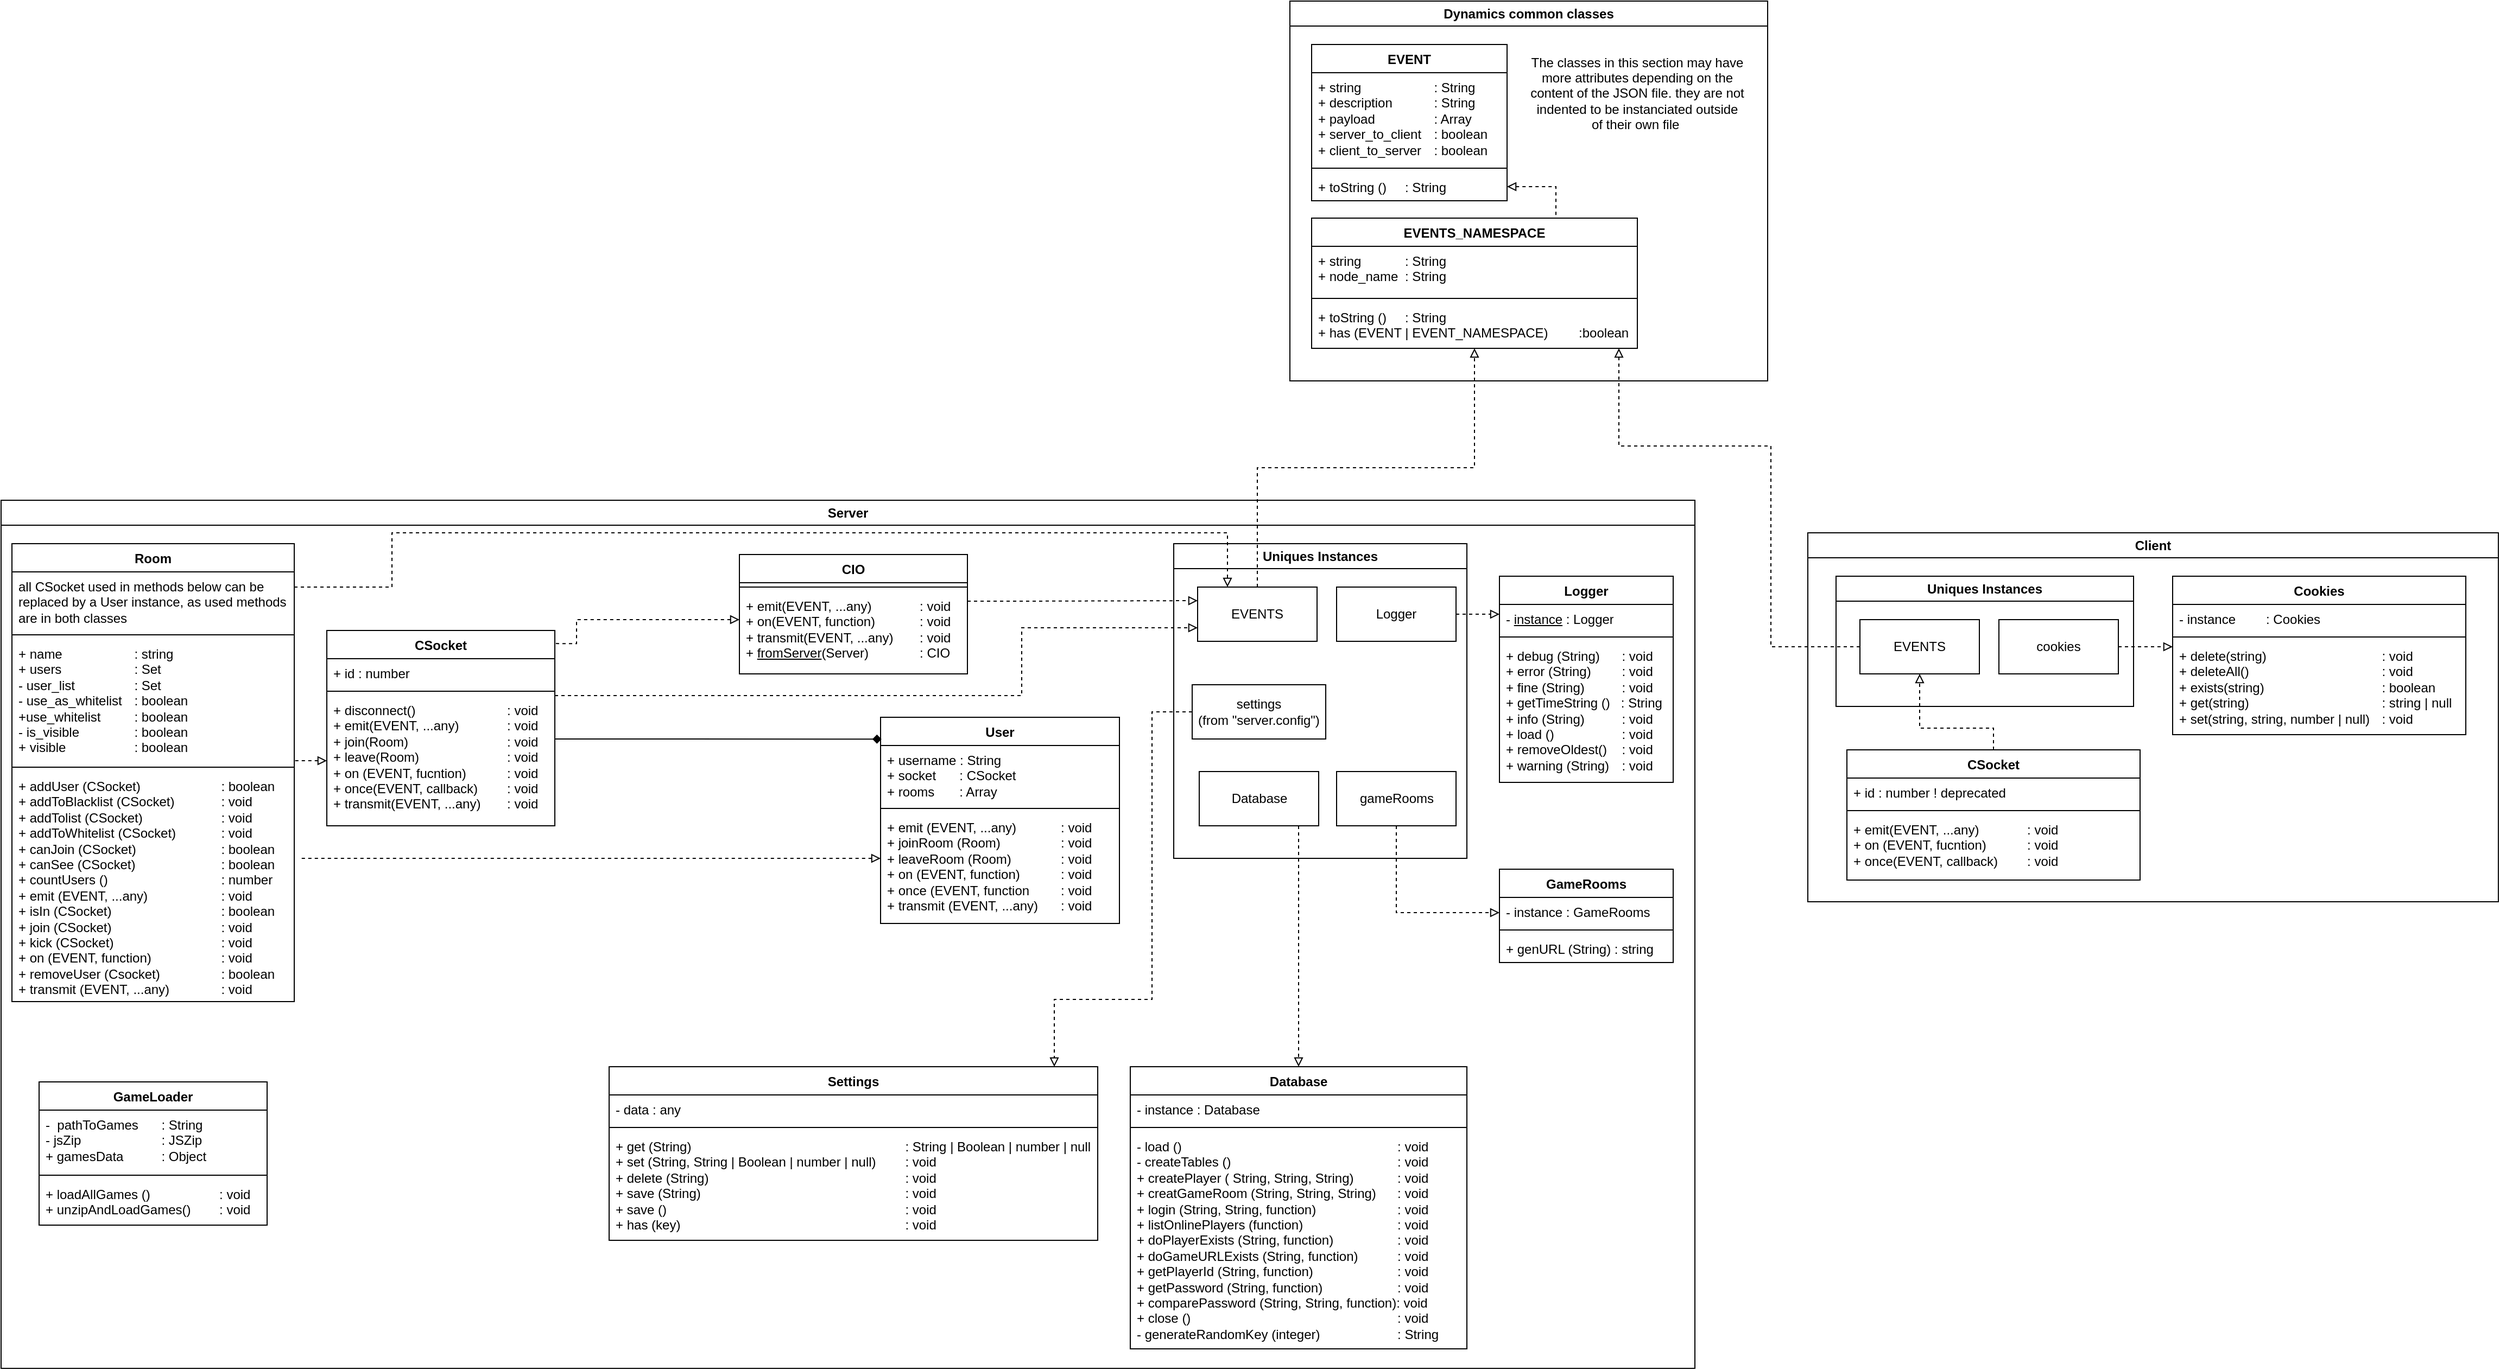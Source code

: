 <mxfile>
    <diagram name="Page-1" id="OR8mDddgYaSbutNOPYRM">
        <mxGraphModel dx="1918" dy="1309" grid="1" gridSize="10" guides="1" tooltips="1" connect="1" arrows="1" fold="1" page="1" pageScale="1" pageWidth="827" pageHeight="1169" math="0" shadow="0">
            <root>
                <mxCell id="0"/>
                <mxCell id="1" parent="0"/>
                <mxCell id="ykMAXw_OsfZlg3vHde1L-20" value="Client" style="swimlane;whiteSpace=wrap;html=1;" parent="1" vertex="1">
                    <mxGeometry x="64" y="90" width="636" height="340" as="geometry"/>
                </mxCell>
                <mxCell id="ykMAXw_OsfZlg3vHde1L-16" value="Cookies" style="swimlane;fontStyle=1;align=center;verticalAlign=top;childLayout=stackLayout;horizontal=1;startSize=26;horizontalStack=0;resizeParent=1;resizeParentMax=0;resizeLast=0;collapsible=1;marginBottom=0;whiteSpace=wrap;html=1;" parent="ykMAXw_OsfZlg3vHde1L-20" vertex="1">
                    <mxGeometry x="336" y="40" width="270" height="146" as="geometry">
                        <mxRectangle x="20" y="40" width="90" height="30" as="alternateBounds"/>
                    </mxGeometry>
                </mxCell>
                <mxCell id="E3puZ6uhHZuNtfXPTsoB-25" value="- instance&amp;nbsp;&lt;span style=&quot;white-space: pre;&quot;&gt;&#9;&lt;/span&gt;: Cookies" style="text;strokeColor=none;fillColor=none;align=left;verticalAlign=top;spacingLeft=4;spacingRight=4;overflow=hidden;rotatable=0;points=[[0,0.5],[1,0.5]];portConstraint=eastwest;whiteSpace=wrap;html=1;" parent="ykMAXw_OsfZlg3vHde1L-16" vertex="1">
                    <mxGeometry y="26" width="270" height="26" as="geometry"/>
                </mxCell>
                <mxCell id="ykMAXw_OsfZlg3vHde1L-18" value="" style="line;strokeWidth=1;fillColor=none;align=left;verticalAlign=middle;spacingTop=-1;spacingLeft=3;spacingRight=3;rotatable=0;labelPosition=right;points=[];portConstraint=eastwest;strokeColor=inherit;" parent="ykMAXw_OsfZlg3vHde1L-16" vertex="1">
                    <mxGeometry y="52" width="270" height="8" as="geometry"/>
                </mxCell>
                <mxCell id="ykMAXw_OsfZlg3vHde1L-19" value="+ delete(string) &lt;span style=&quot;white-space: pre;&quot;&gt;&#9;&lt;/span&gt;&lt;span style=&quot;white-space: pre;&quot;&gt;&#9;&lt;/span&gt;&lt;span style=&quot;white-space: pre;&quot;&gt;&#9;&lt;/span&gt;&lt;span style=&quot;white-space: pre;&quot;&gt;&#9;&lt;/span&gt;: void&lt;br&gt;+ deleteAll() &lt;span style=&quot;white-space: pre;&quot;&gt;&#9;&lt;/span&gt;&lt;span style=&quot;white-space: pre;&quot;&gt;&#9;&lt;/span&gt;&lt;span style=&quot;white-space: pre;&quot;&gt;&#9;&lt;/span&gt;&lt;span style=&quot;white-space: pre;&quot;&gt;&#9;&lt;/span&gt;&lt;span style=&quot;white-space: pre;&quot;&gt;&#9;&lt;/span&gt;: void&lt;br&gt;+ exists(string) &lt;span style=&quot;white-space: pre;&quot;&gt;&#9;&lt;/span&gt;&lt;span style=&quot;white-space: pre;&quot;&gt;&#9;&lt;/span&gt;&lt;span style=&quot;white-space: pre;&quot;&gt;&#9;&lt;/span&gt;&lt;span style=&quot;white-space: pre;&quot;&gt;&#9;&lt;/span&gt;: boolean&lt;br&gt;+ get(string) &lt;span style=&quot;white-space: pre;&quot;&gt;&#9;&lt;/span&gt;&lt;span style=&quot;white-space: pre;&quot;&gt;&#9;&lt;/span&gt;&lt;span style=&quot;white-space: pre;&quot;&gt;&#9;&lt;/span&gt;&lt;span style=&quot;white-space: pre;&quot;&gt;&#9;&lt;/span&gt;&lt;span style=&quot;white-space: pre;&quot;&gt;&#9;&lt;/span&gt;: string | null&lt;br&gt;+ set(string, string, number | null) &lt;span style=&quot;white-space: pre;&quot;&gt;&#9;&lt;/span&gt;: void" style="text;strokeColor=none;fillColor=none;align=left;verticalAlign=top;spacingLeft=4;spacingRight=4;overflow=hidden;rotatable=0;points=[[0,0.5],[1,0.5]];portConstraint=eastwest;whiteSpace=wrap;html=1;" parent="ykMAXw_OsfZlg3vHde1L-16" vertex="1">
                    <mxGeometry y="60" width="270" height="86" as="geometry"/>
                </mxCell>
                <mxCell id="E3puZ6uhHZuNtfXPTsoB-29" style="edgeStyle=orthogonalEdgeStyle;rounded=0;orthogonalLoop=1;jettySize=auto;html=1;entryX=0.5;entryY=1;entryDx=0;entryDy=0;dashed=1;endArrow=block;endFill=0;" parent="ykMAXw_OsfZlg3vHde1L-20" source="ykMAXw_OsfZlg3vHde1L-25" target="E3puZ6uhHZuNtfXPTsoB-27" edge="1">
                    <mxGeometry relative="1" as="geometry">
                        <Array as="points">
                            <mxPoint x="171" y="180"/>
                            <mxPoint x="103" y="180"/>
                        </Array>
                    </mxGeometry>
                </mxCell>
                <mxCell id="ykMAXw_OsfZlg3vHde1L-25" value="CSocket" style="swimlane;fontStyle=1;align=center;verticalAlign=top;childLayout=stackLayout;horizontal=1;startSize=26;horizontalStack=0;resizeParent=1;resizeParentMax=0;resizeLast=0;collapsible=1;marginBottom=0;whiteSpace=wrap;html=1;" parent="ykMAXw_OsfZlg3vHde1L-20" vertex="1">
                    <mxGeometry x="36" y="200" width="270" height="120" as="geometry"/>
                </mxCell>
                <mxCell id="ykMAXw_OsfZlg3vHde1L-26" value="+ id : number ! deprecated" style="text;strokeColor=none;fillColor=none;align=left;verticalAlign=top;spacingLeft=4;spacingRight=4;overflow=hidden;rotatable=0;points=[[0,0.5],[1,0.5]];portConstraint=eastwest;whiteSpace=wrap;html=1;" parent="ykMAXw_OsfZlg3vHde1L-25" vertex="1">
                    <mxGeometry y="26" width="270" height="26" as="geometry"/>
                </mxCell>
                <mxCell id="ykMAXw_OsfZlg3vHde1L-27" value="" style="line;strokeWidth=1;fillColor=none;align=left;verticalAlign=middle;spacingTop=-1;spacingLeft=3;spacingRight=3;rotatable=0;labelPosition=right;points=[];portConstraint=eastwest;strokeColor=inherit;" parent="ykMAXw_OsfZlg3vHde1L-25" vertex="1">
                    <mxGeometry y="52" width="270" height="8" as="geometry"/>
                </mxCell>
                <mxCell id="ykMAXw_OsfZlg3vHde1L-28" value="+ emit(EVENT, ...any) &lt;span style=&quot;white-space: pre;&quot;&gt;&#9;&lt;/span&gt;&lt;span style=&quot;white-space: pre;&quot;&gt;&#9;&lt;/span&gt;: void&lt;br&gt;+ on (EVENT, fucntion) &lt;span style=&quot;white-space: pre;&quot;&gt;&#9;&lt;/span&gt;&lt;span style=&quot;white-space: pre;&quot;&gt;&#9;&lt;/span&gt;: void&lt;br&gt;+ once(EVENT, callback)&lt;span style=&quot;white-space: pre;&quot;&gt;&#9;&lt;/span&gt;: void" style="text;strokeColor=none;fillColor=none;align=left;verticalAlign=top;spacingLeft=4;spacingRight=4;overflow=hidden;rotatable=0;points=[[0,0.5],[1,0.5]];portConstraint=eastwest;whiteSpace=wrap;html=1;" parent="ykMAXw_OsfZlg3vHde1L-25" vertex="1">
                    <mxGeometry y="60" width="270" height="60" as="geometry"/>
                </mxCell>
                <mxCell id="E3puZ6uhHZuNtfXPTsoB-26" value="Uniques Instances" style="swimlane;whiteSpace=wrap;html=1;" parent="ykMAXw_OsfZlg3vHde1L-20" vertex="1">
                    <mxGeometry x="26" y="40" width="274" height="120" as="geometry"/>
                </mxCell>
                <mxCell id="E3puZ6uhHZuNtfXPTsoB-27" value="EVENTS" style="html=1;whiteSpace=wrap;" parent="E3puZ6uhHZuNtfXPTsoB-26" vertex="1">
                    <mxGeometry x="22" y="40" width="110" height="50" as="geometry"/>
                </mxCell>
                <mxCell id="E3puZ6uhHZuNtfXPTsoB-30" value="cookies" style="html=1;whiteSpace=wrap;" parent="E3puZ6uhHZuNtfXPTsoB-26" vertex="1">
                    <mxGeometry x="150" y="40" width="110" height="50" as="geometry"/>
                </mxCell>
                <mxCell id="E3puZ6uhHZuNtfXPTsoB-31" style="edgeStyle=orthogonalEdgeStyle;rounded=0;orthogonalLoop=1;jettySize=auto;html=1;dashed=1;endArrow=block;endFill=0;" parent="ykMAXw_OsfZlg3vHde1L-20" source="E3puZ6uhHZuNtfXPTsoB-30" target="ykMAXw_OsfZlg3vHde1L-16" edge="1">
                    <mxGeometry relative="1" as="geometry">
                        <Array as="points">
                            <mxPoint x="326" y="105"/>
                            <mxPoint x="326" y="105"/>
                        </Array>
                    </mxGeometry>
                </mxCell>
                <mxCell id="qLhE5rmLMj3XMncuw5ER-1" value="Server" style="swimlane;whiteSpace=wrap;html=1;" parent="1" vertex="1">
                    <mxGeometry x="-1600" y="60" width="1560" height="800" as="geometry"/>
                </mxCell>
                <mxCell id="qLhE5rmLMj3XMncuw5ER-5" value="CSocket" style="swimlane;fontStyle=1;align=center;verticalAlign=top;childLayout=stackLayout;horizontal=1;startSize=26;horizontalStack=0;resizeParent=1;resizeParentMax=0;resizeLast=0;collapsible=1;marginBottom=0;whiteSpace=wrap;html=1;" parent="qLhE5rmLMj3XMncuw5ER-1" vertex="1">
                    <mxGeometry x="300" y="120" width="210" height="180" as="geometry"/>
                </mxCell>
                <mxCell id="qLhE5rmLMj3XMncuw5ER-6" value="+ id : number&amp;nbsp;" style="text;strokeColor=none;fillColor=none;align=left;verticalAlign=top;spacingLeft=4;spacingRight=4;overflow=hidden;rotatable=0;points=[[0,0.5],[1,0.5]];portConstraint=eastwest;whiteSpace=wrap;html=1;" parent="qLhE5rmLMj3XMncuw5ER-5" vertex="1">
                    <mxGeometry y="26" width="210" height="26" as="geometry"/>
                </mxCell>
                <mxCell id="qLhE5rmLMj3XMncuw5ER-7" value="" style="line;strokeWidth=1;fillColor=none;align=left;verticalAlign=middle;spacingTop=-1;spacingLeft=3;spacingRight=3;rotatable=0;labelPosition=right;points=[];portConstraint=eastwest;strokeColor=inherit;" parent="qLhE5rmLMj3XMncuw5ER-5" vertex="1">
                    <mxGeometry y="52" width="210" height="8" as="geometry"/>
                </mxCell>
                <mxCell id="qLhE5rmLMj3XMncuw5ER-8" value="+ disconnect()&amp;nbsp;&lt;span style=&quot;white-space: pre;&quot;&gt;&#9;&lt;/span&gt;&lt;span style=&quot;white-space: pre;&quot;&gt;&#9;&lt;/span&gt;&lt;span style=&quot;white-space: pre;&quot;&gt;&#9;&lt;/span&gt;: void&lt;br&gt;+ emit(EVENT, ...any) &lt;span style=&quot;white-space: pre;&quot;&gt;&#9;&lt;/span&gt;&lt;span style=&quot;white-space: pre;&quot;&gt;&#9;&lt;/span&gt;: void&lt;br&gt;+ join(Room)&lt;span style=&quot;white-space: pre;&quot;&gt;&#9;&lt;/span&gt;&lt;span style=&quot;white-space: pre;&quot;&gt;&#9;&lt;/span&gt;&lt;span style=&quot;white-space: pre;&quot;&gt;&#9;&lt;/span&gt;&lt;span style=&quot;white-space: pre;&quot;&gt;&#9;&lt;/span&gt;: void&lt;br&gt;+ leave(Room)&lt;span style=&quot;white-space: pre;&quot;&gt;&#9;&lt;/span&gt;&lt;span style=&quot;white-space: pre;&quot;&gt;&#9;&lt;/span&gt;&lt;span style=&quot;white-space: pre;&quot;&gt;&#9;&lt;/span&gt;: void&lt;br&gt;+ on (EVENT, fucntion) &lt;span style=&quot;white-space: pre;&quot;&gt;&#9;&lt;/span&gt;&lt;span style=&quot;white-space: pre;&quot;&gt;&#9;&lt;/span&gt;: void&lt;br&gt;+ once(EVENT, callback)&lt;span style=&quot;white-space: pre;&quot;&gt;&#9;&lt;/span&gt;: void&lt;br&gt;+ transmit(EVENT, ...any)&lt;span style=&quot;white-space: pre;&quot;&gt;&#9;&lt;/span&gt;: void" style="text;strokeColor=none;fillColor=none;align=left;verticalAlign=top;spacingLeft=4;spacingRight=4;overflow=hidden;rotatable=0;points=[[0,0.5],[1,0.5]];portConstraint=eastwest;whiteSpace=wrap;html=1;" parent="qLhE5rmLMj3XMncuw5ER-5" vertex="1">
                    <mxGeometry y="60" width="210" height="120" as="geometry"/>
                </mxCell>
                <mxCell id="xYIHouH2s40Z-RYDAlC_-38" style="edgeStyle=orthogonalEdgeStyle;rounded=0;orthogonalLoop=1;jettySize=auto;html=1;dashed=1;endArrow=none;endFill=0;startArrow=block;startFill=0;entryX=1.003;entryY=0.067;entryDx=0;entryDy=0;entryPerimeter=0;" parent="qLhE5rmLMj3XMncuw5ER-1" source="qLhE5rmLMj3XMncuw5ER-9" target="qLhE5rmLMj3XMncuw5ER-5" edge="1">
                    <mxGeometry relative="1" as="geometry">
                        <mxPoint x="500" y="110" as="targetPoint"/>
                        <Array as="points">
                            <mxPoint x="530" y="110"/>
                            <mxPoint x="530" y="132"/>
                        </Array>
                    </mxGeometry>
                </mxCell>
                <mxCell id="qLhE5rmLMj3XMncuw5ER-13" value="Room" style="swimlane;fontStyle=1;align=center;verticalAlign=top;childLayout=stackLayout;horizontal=1;startSize=26;horizontalStack=0;resizeParent=1;resizeParentMax=0;resizeLast=0;collapsible=1;marginBottom=0;whiteSpace=wrap;html=1;" parent="qLhE5rmLMj3XMncuw5ER-1" vertex="1">
                    <mxGeometry x="10" y="40" width="260" height="422" as="geometry"/>
                </mxCell>
                <mxCell id="E3puZ6uhHZuNtfXPTsoB-2" value="all CSocket used in methods below can be replaced by a User instance, as used methods are in both classes" style="text;strokeColor=none;fillColor=none;align=left;verticalAlign=top;spacingLeft=4;spacingRight=4;overflow=hidden;rotatable=0;points=[[0,0.5],[1,0.5]];portConstraint=eastwest;whiteSpace=wrap;html=1;" parent="qLhE5rmLMj3XMncuw5ER-13" vertex="1">
                    <mxGeometry y="26" width="260" height="54" as="geometry"/>
                </mxCell>
                <mxCell id="E3puZ6uhHZuNtfXPTsoB-1" value="" style="line;strokeWidth=1;fillColor=none;align=left;verticalAlign=middle;spacingTop=-1;spacingLeft=3;spacingRight=3;rotatable=0;labelPosition=right;points=[];portConstraint=eastwest;strokeColor=inherit;" parent="qLhE5rmLMj3XMncuw5ER-13" vertex="1">
                    <mxGeometry y="80" width="260" height="8" as="geometry"/>
                </mxCell>
                <mxCell id="qLhE5rmLMj3XMncuw5ER-14" value="+ name&amp;nbsp;&lt;span style=&quot;white-space: pre;&quot;&gt;&#9;&lt;/span&gt;&lt;span style=&quot;white-space: pre;&quot;&gt;&#9;&lt;/span&gt;&lt;span style=&quot;white-space: pre;&quot;&gt;&#9;&lt;/span&gt;: string&lt;br&gt;+ users&amp;nbsp;&lt;span style=&quot;white-space: pre;&quot;&gt;&#9;&lt;/span&gt;&lt;span style=&quot;white-space: pre;&quot;&gt;&#9;&lt;/span&gt;&lt;span style=&quot;white-space: pre;&quot;&gt;&#9;&lt;/span&gt;: Set&lt;br&gt;- user_list&lt;span style=&quot;white-space: pre;&quot;&gt;&#9;&lt;/span&gt;&lt;span style=&quot;white-space: pre;&quot;&gt;&#9;&lt;/span&gt;: Set&lt;br&gt;- use_as_whitelist&lt;span style=&quot;white-space: pre;&quot;&gt;&#9;&lt;/span&gt;: boolean&lt;br&gt;+use_whitelist&lt;span style=&quot;white-space: pre;&quot;&gt;&#9;&lt;/span&gt;&lt;span style=&quot;white-space: pre;&quot;&gt;&#9;&lt;/span&gt;: boolean&lt;br&gt;- is_visible&lt;span style=&quot;white-space: pre;&quot;&gt;&#9;&lt;/span&gt;&lt;span style=&quot;white-space: pre;&quot;&gt;&#9;&lt;/span&gt;: boolean&lt;br&gt;+ visible&lt;span style=&quot;white-space: pre;&quot;&gt;&#9;&lt;/span&gt;&lt;span style=&quot;white-space: pre;&quot;&gt;&#9;&lt;/span&gt;&lt;span style=&quot;white-space: pre;&quot;&gt;&#9;&lt;/span&gt;: boolean" style="text;strokeColor=none;fillColor=none;align=left;verticalAlign=top;spacingLeft=4;spacingRight=4;overflow=hidden;rotatable=0;points=[[0,0.5],[1,0.5]];portConstraint=eastwest;whiteSpace=wrap;html=1;" parent="qLhE5rmLMj3XMncuw5ER-13" vertex="1">
                    <mxGeometry y="88" width="260" height="114" as="geometry"/>
                </mxCell>
                <mxCell id="qLhE5rmLMj3XMncuw5ER-15" value="" style="line;strokeWidth=1;fillColor=none;align=left;verticalAlign=middle;spacingTop=-1;spacingLeft=3;spacingRight=3;rotatable=0;labelPosition=right;points=[];portConstraint=eastwest;strokeColor=inherit;" parent="qLhE5rmLMj3XMncuw5ER-13" vertex="1">
                    <mxGeometry y="202" width="260" height="8" as="geometry"/>
                </mxCell>
                <mxCell id="qLhE5rmLMj3XMncuw5ER-16" value="+ addUser (CSocket)&lt;span style=&quot;white-space: pre;&quot;&gt;&#9;&lt;/span&gt;&lt;span style=&quot;white-space: pre;&quot;&gt;&#9;&lt;/span&gt;&lt;span style=&quot;white-space: pre;&quot;&gt;&#9;&lt;/span&gt;: boolean&lt;br&gt;+ addToBlacklist (CSocket)&lt;span style=&quot;white-space: pre;&quot;&gt;&#9;&lt;/span&gt;&lt;span style=&quot;white-space: pre;&quot;&gt;&#9;&lt;/span&gt;: void&lt;br&gt;+ addTolist (CSocket)&lt;span style=&quot;white-space: pre;&quot;&gt;&#9;&lt;/span&gt;&lt;span style=&quot;white-space: pre;&quot;&gt;&#9;&lt;/span&gt;&lt;span style=&quot;white-space: pre;&quot;&gt;&#9;&lt;/span&gt;: void&lt;br&gt;+ addToWhitelist (CSocket)&lt;span style=&quot;white-space: pre;&quot;&gt;&#9;&lt;/span&gt;&lt;span style=&quot;white-space: pre;&quot;&gt;&#9;&lt;/span&gt;: void&lt;br&gt;+ canJoin (CSocket)&lt;span style=&quot;white-space: pre;&quot;&gt;&#9;&lt;/span&gt;&lt;span style=&quot;white-space: pre;&quot;&gt;&#9;&lt;/span&gt;&lt;span style=&quot;white-space: pre;&quot;&gt;&#9;&lt;/span&gt;: boolean&lt;br&gt;+ canSee (CSocket)&lt;span style=&quot;white-space: pre;&quot;&gt;&#9;&lt;/span&gt;&lt;span style=&quot;white-space: pre;&quot;&gt;&#9;&lt;/span&gt;&lt;span style=&quot;white-space: pre;&quot;&gt;&#9;&lt;/span&gt;: boolean&lt;br&gt;+ countUsers ()&lt;span style=&quot;white-space: pre;&quot;&gt;&#9;&lt;/span&gt;&lt;span style=&quot;white-space: pre;&quot;&gt;&#9;&lt;/span&gt;&lt;span style=&quot;white-space: pre;&quot;&gt;&#9;&lt;/span&gt;&lt;span style=&quot;white-space: pre;&quot;&gt;&#9;&lt;/span&gt;: number&lt;br&gt;+ emit (EVENT, ...any)&lt;span style=&quot;white-space: pre;&quot;&gt;&#9;&lt;/span&gt;&lt;span style=&quot;white-space: pre;&quot;&gt;&#9;&lt;/span&gt;&lt;span style=&quot;white-space: pre;&quot;&gt;&#9;&lt;/span&gt;: void&lt;br&gt;+ isIn (CSocket)&lt;span style=&quot;white-space: pre;&quot;&gt;&#9;&lt;/span&gt;&lt;span style=&quot;white-space: pre;&quot;&gt;&#9;&lt;/span&gt;&lt;span style=&quot;white-space: pre;&quot;&gt;&#9;&lt;/span&gt;&lt;span style=&quot;white-space: pre;&quot;&gt;&#9;&lt;/span&gt;: boolean&lt;br&gt;+ join (CSocket)&lt;span style=&quot;white-space: pre;&quot;&gt;&#9;&lt;/span&gt;&lt;span style=&quot;white-space: pre;&quot;&gt;&#9;&lt;/span&gt;&lt;span style=&quot;white-space: pre;&quot;&gt;&#9;&lt;/span&gt;&lt;span style=&quot;white-space: pre;&quot;&gt;&#9;&lt;/span&gt;: void&lt;br&gt;+ kick (CSocket)&lt;span style=&quot;white-space: pre;&quot;&gt;&#9;&lt;/span&gt;&lt;span style=&quot;white-space: pre;&quot;&gt;&#9;&lt;/span&gt;&lt;span style=&quot;white-space: pre;&quot;&gt;&#9;&lt;/span&gt;&lt;span style=&quot;white-space: pre;&quot;&gt;&#9;&lt;/span&gt;: void&lt;br&gt;+ on (EVENT, function)&lt;span style=&quot;white-space: pre;&quot;&gt;&#9;&lt;/span&gt;&lt;span style=&quot;white-space: pre;&quot;&gt;&#9;&lt;/span&gt;&lt;span style=&quot;white-space: pre;&quot;&gt;&#9;&lt;/span&gt;: void&lt;br&gt;+ removeUser (Csocket)&lt;span style=&quot;white-space: pre;&quot;&gt;&#9;&lt;/span&gt;&lt;span style=&quot;white-space: pre;&quot;&gt;&#9;&lt;/span&gt;&lt;span style=&quot;white-space: pre;&quot;&gt;&#9;&lt;/span&gt;: boolean&lt;br&gt;+ transmit (EVENT, ...any)&lt;span style=&quot;white-space: pre;&quot;&gt;&#9;&lt;/span&gt;&lt;span style=&quot;white-space: pre;&quot;&gt;&#9;&lt;/span&gt;: void" style="text;strokeColor=none;fillColor=none;align=left;verticalAlign=top;spacingLeft=4;spacingRight=4;overflow=hidden;rotatable=0;points=[[0,0.5],[1,0.5]];portConstraint=eastwest;whiteSpace=wrap;html=1;" parent="qLhE5rmLMj3XMncuw5ER-13" vertex="1">
                    <mxGeometry y="210" width="260" height="212" as="geometry"/>
                </mxCell>
                <mxCell id="qLhE5rmLMj3XMncuw5ER-17" value="Database" style="swimlane;fontStyle=1;align=center;verticalAlign=top;childLayout=stackLayout;horizontal=1;startSize=26;horizontalStack=0;resizeParent=1;resizeParentMax=0;resizeLast=0;collapsible=1;marginBottom=0;whiteSpace=wrap;html=1;" parent="qLhE5rmLMj3XMncuw5ER-1" vertex="1">
                    <mxGeometry x="1040" y="522" width="310" height="260" as="geometry"/>
                </mxCell>
                <mxCell id="qLhE5rmLMj3XMncuw5ER-18" value="- instance : Database" style="text;strokeColor=none;fillColor=none;align=left;verticalAlign=top;spacingLeft=4;spacingRight=4;overflow=hidden;rotatable=0;points=[[0,0.5],[1,0.5]];portConstraint=eastwest;whiteSpace=wrap;html=1;" parent="qLhE5rmLMj3XMncuw5ER-17" vertex="1">
                    <mxGeometry y="26" width="310" height="26" as="geometry"/>
                </mxCell>
                <mxCell id="qLhE5rmLMj3XMncuw5ER-19" value="" style="line;strokeWidth=1;fillColor=none;align=left;verticalAlign=middle;spacingTop=-1;spacingLeft=3;spacingRight=3;rotatable=0;labelPosition=right;points=[];portConstraint=eastwest;strokeColor=inherit;" parent="qLhE5rmLMj3XMncuw5ER-17" vertex="1">
                    <mxGeometry y="52" width="310" height="8" as="geometry"/>
                </mxCell>
                <mxCell id="qLhE5rmLMj3XMncuw5ER-20" value="- load ()&amp;nbsp;&lt;span style=&quot;white-space: pre;&quot;&gt;&#9;&lt;/span&gt;&lt;span style=&quot;white-space: pre;&quot;&gt;&#9;&lt;/span&gt;&lt;span style=&quot;white-space: pre;&quot;&gt;&#9;&lt;/span&gt;&lt;span style=&quot;white-space: pre;&quot;&gt;&#9;&lt;span style=&quot;white-space: pre;&quot;&gt;&#9;&lt;/span&gt;&lt;span style=&quot;white-space: pre;&quot;&gt;&#9;&lt;/span&gt;&lt;span style=&quot;white-space: pre;&quot;&gt;&#9;&lt;span style=&quot;white-space: pre;&quot;&gt;&#9;&lt;/span&gt;&lt;/span&gt;&lt;/span&gt;: void&lt;br&gt;- createTables ()&lt;span style=&quot;white-space: pre;&quot;&gt;&#9;&lt;/span&gt;&lt;span style=&quot;white-space: pre;&quot;&gt;&#9;&lt;span style=&quot;white-space: pre;&quot;&gt;&#9;&lt;/span&gt;&lt;span style=&quot;white-space: pre;&quot;&gt;&#9;&lt;/span&gt;&lt;span style=&quot;white-space: pre;&quot;&gt;&#9;&lt;span style=&quot;white-space: pre;&quot;&gt;&#9;&lt;/span&gt;&lt;/span&gt;&lt;/span&gt;: void&lt;br&gt;+ createPlayer ( String, String, String)&lt;span style=&quot;white-space: pre;&quot;&gt;&#9;&lt;/span&gt;&lt;span style=&quot;white-space: pre;&quot;&gt;&#9;&lt;/span&gt;: void&lt;br&gt;+ creatGameRoom (String, String, String)&amp;nbsp;&lt;span style=&quot;white-space: pre;&quot;&gt;&#9;&lt;/span&gt;: void&lt;br&gt;+ login (String, String, function)&lt;span style=&quot;white-space: pre;&quot;&gt;&#9;&lt;/span&gt;&lt;span style=&quot;white-space: pre;&quot;&gt;&#9;&lt;/span&gt;&lt;span style=&quot;white-space: pre;&quot;&gt;&#9;&lt;/span&gt;: void&lt;br&gt;+ listOnlinePlayers (function)&lt;span style=&quot;white-space: pre;&quot;&gt;&#9;&lt;/span&gt;&lt;span style=&quot;white-space: pre;&quot;&gt;&#9;&lt;/span&gt;&lt;span style=&quot;white-space: pre;&quot;&gt;&#9;&lt;/span&gt;&lt;span style=&quot;white-space: pre;&quot;&gt;&#9;&lt;/span&gt;: void&lt;br&gt;+ doPlayerExists (String, function)&lt;span style=&quot;white-space: pre;&quot;&gt;&#9;&lt;/span&gt;&lt;span style=&quot;white-space: pre;&quot;&gt;&#9;&lt;/span&gt;&lt;span style=&quot;white-space: pre;&quot;&gt;&#9;&lt;/span&gt;: void&lt;br&gt;+ doGameURLExists (String, function)&lt;span style=&quot;white-space: pre;&quot;&gt;&#9;&lt;/span&gt;&lt;span style=&quot;white-space: pre;&quot;&gt;&#9;&lt;/span&gt;: void&lt;br&gt;+ getPlayerId (String, function)&lt;span style=&quot;white-space: pre;&quot;&gt;&#9;&lt;/span&gt;&lt;span style=&quot;white-space: pre;&quot;&gt;&#9;&lt;/span&gt;&lt;span style=&quot;white-space: pre;&quot;&gt;&#9;&lt;/span&gt;: void&lt;br&gt;+ getPassword (String, function)&lt;span style=&quot;white-space: pre;&quot;&gt;&#9;&lt;/span&gt;&lt;span style=&quot;white-space: pre;&quot;&gt;&#9;&lt;/span&gt;&lt;span style=&quot;white-space: pre;&quot;&gt;&#9;&lt;/span&gt;: void&lt;br&gt;+ comparePassword (String, String, function): void&lt;br&gt;+ close ()&lt;span style=&quot;white-space: pre;&quot;&gt;&#9;&lt;/span&gt;&lt;span style=&quot;white-space: pre;&quot;&gt;&#9;&lt;/span&gt;&lt;span style=&quot;white-space: pre;&quot;&gt;&#9;&lt;/span&gt;&lt;span style=&quot;white-space: pre;&quot;&gt;&#9;&lt;/span&gt;&lt;span style=&quot;white-space: pre;&quot;&gt;&#9;&lt;/span&gt;&lt;span style=&quot;white-space: pre;&quot;&gt;&#9;&lt;/span&gt;&lt;span style=&quot;white-space: pre;&quot;&gt;&#9;&lt;/span&gt;&lt;span style=&quot;white-space: pre;&quot;&gt;&#9;&lt;/span&gt;: void&lt;br&gt;- generateRandomKey (integer)&lt;span style=&quot;white-space: pre;&quot;&gt;&#9;&lt;/span&gt;&lt;span style=&quot;white-space: pre;&quot;&gt;&#9;&lt;/span&gt;&lt;span style=&quot;white-space: pre;&quot;&gt;&#9;&lt;/span&gt;: String&lt;br&gt;" style="text;strokeColor=none;fillColor=none;align=left;verticalAlign=top;spacingLeft=4;spacingRight=4;overflow=hidden;rotatable=0;points=[[0,0.5],[1,0.5]];portConstraint=eastwest;whiteSpace=wrap;html=1;" parent="qLhE5rmLMj3XMncuw5ER-17" vertex="1">
                    <mxGeometry y="60" width="310" height="200" as="geometry"/>
                </mxCell>
                <mxCell id="qLhE5rmLMj3XMncuw5ER-21" value="GameLoader" style="swimlane;fontStyle=1;align=center;verticalAlign=top;childLayout=stackLayout;horizontal=1;startSize=26;horizontalStack=0;resizeParent=1;resizeParentMax=0;resizeLast=0;collapsible=1;marginBottom=0;whiteSpace=wrap;html=1;" parent="qLhE5rmLMj3XMncuw5ER-1" vertex="1">
                    <mxGeometry x="35" y="536" width="210" height="132" as="geometry"/>
                </mxCell>
                <mxCell id="qLhE5rmLMj3XMncuw5ER-22" value="-&amp;nbsp; pathToGames &lt;span style=&quot;white-space: pre;&quot;&gt;&#9;&lt;/span&gt;: String&lt;br&gt;- jsZip&lt;span style=&quot;white-space: pre;&quot;&gt;&#9;&lt;/span&gt;&lt;span style=&quot;white-space: pre;&quot;&gt;&#9;&lt;/span&gt;&lt;span style=&quot;white-space: pre;&quot;&gt;&#9;&lt;/span&gt;: JSZip&lt;br&gt;+ gamesData&lt;span style=&quot;white-space: pre;&quot;&gt;&#9;&lt;/span&gt;&lt;span style=&quot;white-space: pre;&quot;&gt;&#9;&lt;/span&gt;: Object" style="text;strokeColor=none;fillColor=none;align=left;verticalAlign=top;spacingLeft=4;spacingRight=4;overflow=hidden;rotatable=0;points=[[0,0.5],[1,0.5]];portConstraint=eastwest;whiteSpace=wrap;html=1;" parent="qLhE5rmLMj3XMncuw5ER-21" vertex="1">
                    <mxGeometry y="26" width="210" height="56" as="geometry"/>
                </mxCell>
                <mxCell id="qLhE5rmLMj3XMncuw5ER-23" value="" style="line;strokeWidth=1;fillColor=none;align=left;verticalAlign=middle;spacingTop=-1;spacingLeft=3;spacingRight=3;rotatable=0;labelPosition=right;points=[];portConstraint=eastwest;strokeColor=inherit;" parent="qLhE5rmLMj3XMncuw5ER-21" vertex="1">
                    <mxGeometry y="82" width="210" height="8" as="geometry"/>
                </mxCell>
                <mxCell id="qLhE5rmLMj3XMncuw5ER-24" value="+ loadAllGames ()&lt;span style=&quot;white-space: pre;&quot;&gt;&#9;&lt;/span&gt;&lt;span style=&quot;white-space: pre;&quot;&gt;&#9;&lt;span style=&quot;white-space: pre;&quot;&gt;&#9;&lt;/span&gt;&lt;/span&gt;: void&lt;br&gt;+ unzipAndLoadGames()&lt;span style=&quot;white-space: pre;&quot;&gt;&#9;&lt;/span&gt;: void&lt;br&gt;" style="text;strokeColor=none;fillColor=none;align=left;verticalAlign=top;spacingLeft=4;spacingRight=4;overflow=hidden;rotatable=0;points=[[0,0.5],[1,0.5]];portConstraint=eastwest;whiteSpace=wrap;html=1;" parent="qLhE5rmLMj3XMncuw5ER-21" vertex="1">
                    <mxGeometry y="90" width="210" height="42" as="geometry"/>
                </mxCell>
                <mxCell id="xYIHouH2s40Z-RYDAlC_-5" value="Logger" style="swimlane;fontStyle=1;align=center;verticalAlign=top;childLayout=stackLayout;horizontal=1;startSize=26;horizontalStack=0;resizeParent=1;resizeParentMax=0;resizeLast=0;collapsible=1;marginBottom=0;whiteSpace=wrap;html=1;" parent="qLhE5rmLMj3XMncuw5ER-1" vertex="1">
                    <mxGeometry x="1380" y="70" width="160" height="190" as="geometry"/>
                </mxCell>
                <mxCell id="xYIHouH2s40Z-RYDAlC_-6" value="- &lt;u&gt;instance&lt;/u&gt;&amp;nbsp;: Logger" style="text;strokeColor=none;fillColor=none;align=left;verticalAlign=top;spacingLeft=4;spacingRight=4;overflow=hidden;rotatable=0;points=[[0,0.5],[1,0.5]];portConstraint=eastwest;whiteSpace=wrap;html=1;" parent="xYIHouH2s40Z-RYDAlC_-5" vertex="1">
                    <mxGeometry y="26" width="160" height="26" as="geometry"/>
                </mxCell>
                <mxCell id="xYIHouH2s40Z-RYDAlC_-7" value="" style="line;strokeWidth=1;fillColor=none;align=left;verticalAlign=middle;spacingTop=-1;spacingLeft=3;spacingRight=3;rotatable=0;labelPosition=right;points=[];portConstraint=eastwest;strokeColor=inherit;" parent="xYIHouH2s40Z-RYDAlC_-5" vertex="1">
                    <mxGeometry y="52" width="160" height="8" as="geometry"/>
                </mxCell>
                <mxCell id="xYIHouH2s40Z-RYDAlC_-8" value="+ debug (String)&lt;span style=&quot;white-space: pre;&quot;&gt;&#9;&lt;/span&gt;: void&lt;br&gt;+ error (String)&lt;span style=&quot;white-space: pre;&quot;&gt;&#9;&lt;/span&gt;: void&lt;br&gt;+ fine (String)&lt;span style=&quot;white-space: pre;&quot;&gt;&#9;&lt;/span&gt;&lt;span style=&quot;white-space: pre;&quot;&gt;&#9;&lt;/span&gt;: void&lt;br&gt;+ getTimeString ()&amp;nbsp; &amp;nbsp;: String&lt;br&gt;+ info (String)&lt;span style=&quot;white-space: pre;&quot;&gt;&#9;&lt;/span&gt;&lt;span style=&quot;white-space: pre;&quot;&gt;&#9;&lt;/span&gt;: void&lt;br&gt;+ load ()&lt;span style=&quot;white-space: pre;&quot;&gt;&#9;&lt;/span&gt;&lt;span style=&quot;white-space: pre;&quot;&gt;&#9;&lt;/span&gt;&lt;span style=&quot;white-space: pre;&quot;&gt;&#9;&lt;/span&gt;: void&lt;br&gt;+ removeOldest()&lt;span style=&quot;white-space: pre;&quot;&gt;&#9;&lt;/span&gt;: void&lt;br&gt;+ warning (String)&lt;span style=&quot;white-space: pre;&quot;&gt;&#9;&lt;/span&gt;: void&lt;br&gt;" style="text;strokeColor=none;fillColor=none;align=left;verticalAlign=top;spacingLeft=4;spacingRight=4;overflow=hidden;rotatable=0;points=[[0,0.5],[1,0.5]];portConstraint=eastwest;whiteSpace=wrap;html=1;" parent="xYIHouH2s40Z-RYDAlC_-5" vertex="1">
                    <mxGeometry y="60" width="160" height="130" as="geometry"/>
                </mxCell>
                <mxCell id="xYIHouH2s40Z-RYDAlC_-9" value="Settings" style="swimlane;fontStyle=1;align=center;verticalAlign=top;childLayout=stackLayout;horizontal=1;startSize=26;horizontalStack=0;resizeParent=1;resizeParentMax=0;resizeLast=0;collapsible=1;marginBottom=0;whiteSpace=wrap;html=1;" parent="qLhE5rmLMj3XMncuw5ER-1" vertex="1">
                    <mxGeometry x="560" y="522" width="450" height="160" as="geometry"/>
                </mxCell>
                <mxCell id="xYIHouH2s40Z-RYDAlC_-10" value="- data : any" style="text;strokeColor=none;fillColor=none;align=left;verticalAlign=top;spacingLeft=4;spacingRight=4;overflow=hidden;rotatable=0;points=[[0,0.5],[1,0.5]];portConstraint=eastwest;whiteSpace=wrap;html=1;" parent="xYIHouH2s40Z-RYDAlC_-9" vertex="1">
                    <mxGeometry y="26" width="450" height="26" as="geometry"/>
                </mxCell>
                <mxCell id="xYIHouH2s40Z-RYDAlC_-11" value="" style="line;strokeWidth=1;fillColor=none;align=left;verticalAlign=middle;spacingTop=-1;spacingLeft=3;spacingRight=3;rotatable=0;labelPosition=right;points=[];portConstraint=eastwest;strokeColor=inherit;" parent="xYIHouH2s40Z-RYDAlC_-9" vertex="1">
                    <mxGeometry y="52" width="450" height="8" as="geometry"/>
                </mxCell>
                <mxCell id="xYIHouH2s40Z-RYDAlC_-12" value="+ get (String)&lt;span style=&quot;&quot;&gt;&lt;span style=&quot;white-space: pre;&quot;&gt;&amp;nbsp;&amp;nbsp;&amp;nbsp;&amp;nbsp;&lt;/span&gt;&lt;/span&gt;&lt;span style=&quot;&quot;&gt;&lt;span style=&quot;white-space: pre;&quot;&gt;&amp;nbsp;&amp;nbsp;&amp;nbsp;&amp;nbsp;&lt;span style=&quot;white-space: pre;&quot;&gt;&#9;&lt;/span&gt;&lt;span style=&quot;white-space: pre;&quot;&gt;&#9;&lt;/span&gt;&lt;span style=&quot;white-space: pre;&quot;&gt;&#9;&lt;/span&gt;&lt;span style=&quot;white-space: pre;&quot;&gt;&#9;&lt;/span&gt;&lt;span style=&quot;white-space: pre;&quot;&gt;&#9;&lt;/span&gt;&lt;span style=&quot;white-space: pre;&quot;&gt;&#9;&lt;span style=&quot;white-space: pre;&quot;&gt;&#9;&lt;/span&gt;&lt;/span&gt;&lt;/span&gt;&lt;/span&gt;: String | Boolean | number | null&lt;br&gt;+ set (String, String | Boolean | number | null)&amp;nbsp;&lt;span style=&quot;white-space: pre;&quot;&gt;&#9;&lt;/span&gt;: void&lt;br&gt;+ delete (String)&lt;span style=&quot;&quot;&gt;&lt;span style=&quot;white-space: pre;&quot;&gt;&amp;nbsp;&amp;nbsp;&amp;nbsp;&amp;nbsp;&lt;span style=&quot;white-space: pre;&quot;&gt;&#9;&lt;/span&gt;&lt;span style=&quot;white-space: pre;&quot;&gt;&#9;&lt;/span&gt;&lt;span style=&quot;white-space: pre;&quot;&gt;&#9;&lt;/span&gt;&lt;span style=&quot;white-space: pre;&quot;&gt;&#9;&lt;/span&gt;&lt;span style=&quot;white-space: pre;&quot;&gt;&#9;&lt;/span&gt;&lt;span style=&quot;white-space: pre;&quot;&gt;&#9;&lt;/span&gt;&lt;span style=&quot;white-space: pre;&quot;&gt;&#9;&lt;/span&gt;&lt;/span&gt;&lt;/span&gt;: void&lt;br&gt;+ save (String)&lt;span style=&quot;&quot;&gt;&lt;span style=&quot;white-space: pre;&quot;&gt;&amp;nbsp;&amp;nbsp;&amp;nbsp;&lt;span style=&quot;white-space: pre;&quot;&gt;&#9;&lt;/span&gt;&lt;span style=&quot;white-space: pre;&quot;&gt;&#9;&lt;/span&gt;&lt;span style=&quot;white-space: pre;&quot;&gt;&#9;&lt;/span&gt;&lt;span style=&quot;white-space: pre;&quot;&gt;&#9;&lt;/span&gt;&lt;span style=&quot;white-space: pre;&quot;&gt;&#9;&lt;/span&gt;&lt;span style=&quot;white-space: pre;&quot;&gt;&#9;&lt;/span&gt;&lt;span style=&quot;white-space: pre;&quot;&gt;&#9;&lt;/span&gt;&lt;/span&gt;&lt;/span&gt;: void&lt;br&gt;+ save ()&lt;span style=&quot;&quot;&gt;&lt;span style=&quot;white-space: pre;&quot;&gt;&amp;nbsp;&amp;nbsp;&amp;nbsp;&amp;nbsp;&lt;/span&gt;&lt;/span&gt;&lt;span style=&quot;&quot;&gt;&lt;span style=&quot;white-space: pre;&quot;&gt;&amp;nbsp;&amp;nbsp;&amp;nbsp;&amp;nbsp;&lt;/span&gt;&lt;/span&gt;&lt;span style=&quot;&quot;&gt;&lt;span style=&quot;white-space: pre;&quot;&gt;&amp;nbsp;&amp;nbsp;&amp;nbsp;&lt;span style=&quot;white-space: pre;&quot;&gt;&#9;&lt;/span&gt;&lt;span style=&quot;white-space: pre;&quot;&gt;&#9;&lt;/span&gt;&lt;span style=&quot;white-space: pre;&quot;&gt;&#9;&lt;/span&gt;&lt;span style=&quot;white-space: pre;&quot;&gt;&#9;&lt;/span&gt;&lt;span style=&quot;white-space: pre;&quot;&gt;&#9;&lt;/span&gt;&lt;span style=&quot;white-space: pre;&quot;&gt;&#9;&lt;/span&gt;&lt;span style=&quot;white-space: pre;&quot;&gt;&#9;&lt;/span&gt;:&lt;/span&gt;&lt;/span&gt;&amp;nbsp;void&lt;br&gt;+ has (key)&lt;span style=&quot;&quot;&gt;&lt;span style=&quot;white-space: pre;&quot;&gt;&amp;nbsp;&amp;nbsp;&amp;nbsp;&amp;nbsp;&lt;/span&gt;&lt;/span&gt;&lt;span style=&quot;&quot;&gt;&lt;span style=&quot;white-space: pre;&quot;&gt;&amp;nbsp;&amp;nbsp;&lt;span style=&quot;white-space: pre;&quot;&gt;&#9;&lt;/span&gt;&lt;span style=&quot;white-space: pre;&quot;&gt;&#9;&lt;/span&gt;&lt;span style=&quot;white-space: pre;&quot;&gt;&#9;&lt;/span&gt;&lt;span style=&quot;white-space: pre;&quot;&gt;&#9;&lt;/span&gt;&lt;span style=&quot;white-space: pre;&quot;&gt;&#9;&lt;/span&gt;&lt;span style=&quot;white-space: pre;&quot;&gt;&#9;&lt;/span&gt;&lt;span style=&quot;white-space: pre;&quot;&gt;&#9;&lt;/span&gt;&lt;/span&gt;&lt;/span&gt;: void" style="text;strokeColor=none;fillColor=none;align=left;verticalAlign=top;spacingLeft=4;spacingRight=4;overflow=hidden;rotatable=0;points=[[0,0.5],[1,0.5]];portConstraint=eastwest;whiteSpace=wrap;html=1;" parent="xYIHouH2s40Z-RYDAlC_-9" vertex="1">
                    <mxGeometry y="60" width="450" height="100" as="geometry"/>
                </mxCell>
                <mxCell id="xYIHouH2s40Z-RYDAlC_-13" value="User" style="swimlane;fontStyle=1;align=center;verticalAlign=top;childLayout=stackLayout;horizontal=1;startSize=26;horizontalStack=0;resizeParent=1;resizeParentMax=0;resizeLast=0;collapsible=1;marginBottom=0;whiteSpace=wrap;html=1;" parent="qLhE5rmLMj3XMncuw5ER-1" vertex="1">
                    <mxGeometry x="810" y="200" width="220" height="190" as="geometry"/>
                </mxCell>
                <mxCell id="xYIHouH2s40Z-RYDAlC_-14" value="+ username : String&lt;br&gt;+ socket&lt;span style=&quot;white-space: pre;&quot;&gt;&#9;&lt;/span&gt;&amp;nbsp; &amp;nbsp; : CSocket&lt;br&gt;+ rooms&lt;span style=&quot;white-space: pre;&quot;&gt;&#9;&lt;/span&gt;&amp;nbsp; &amp;nbsp; : Array" style="text;strokeColor=none;fillColor=none;align=left;verticalAlign=top;spacingLeft=4;spacingRight=4;overflow=hidden;rotatable=0;points=[[0,0.5],[1,0.5]];portConstraint=eastwest;whiteSpace=wrap;html=1;" parent="xYIHouH2s40Z-RYDAlC_-13" vertex="1">
                    <mxGeometry y="26" width="220" height="54" as="geometry"/>
                </mxCell>
                <mxCell id="xYIHouH2s40Z-RYDAlC_-15" value="" style="line;strokeWidth=1;fillColor=none;align=left;verticalAlign=middle;spacingTop=-1;spacingLeft=3;spacingRight=3;rotatable=0;labelPosition=right;points=[];portConstraint=eastwest;strokeColor=inherit;" parent="xYIHouH2s40Z-RYDAlC_-13" vertex="1">
                    <mxGeometry y="80" width="220" height="8" as="geometry"/>
                </mxCell>
                <mxCell id="xYIHouH2s40Z-RYDAlC_-16" value="+ emit (EVENT, ...any)&lt;span style=&quot;white-space: pre;&quot;&gt;&#9;&lt;/span&gt;&lt;span style=&quot;white-space: pre;&quot;&gt;&#9;&lt;/span&gt;: void&lt;br&gt;+ joinRoom (Room)&lt;span style=&quot;white-space: pre;&quot;&gt;&#9;&lt;/span&gt;&lt;span style=&quot;white-space: pre;&quot;&gt;&#9;&lt;/span&gt;&lt;span style=&quot;white-space: pre;&quot;&gt;&#9;&lt;/span&gt;: void&lt;br&gt;+ leaveRoom (Room)&lt;span style=&quot;white-space: pre;&quot;&gt;&#9;&lt;/span&gt;&lt;span style=&quot;white-space: pre;&quot;&gt;&#9;&lt;/span&gt;: void&lt;br&gt;+ on (EVENT, function)&amp;nbsp;&lt;span style=&quot;white-space: pre;&quot;&gt;&#9;&lt;/span&gt;&lt;span style=&quot;white-space: pre;&quot;&gt;&#9;&lt;/span&gt;: void&lt;br&gt;+ once (EVENT, function&lt;span style=&quot;white-space: pre;&quot;&gt;&#9;&lt;/span&gt;&lt;span style=&quot;white-space: pre;&quot;&gt;&#9;&lt;/span&gt;: void&lt;br&gt;+ transmit (EVENT, ...any)&lt;span style=&quot;white-space: pre;&quot;&gt;&#9;&lt;/span&gt;: void" style="text;strokeColor=none;fillColor=none;align=left;verticalAlign=top;spacingLeft=4;spacingRight=4;overflow=hidden;rotatable=0;points=[[0,0.5],[1,0.5]];portConstraint=eastwest;whiteSpace=wrap;html=1;" parent="xYIHouH2s40Z-RYDAlC_-13" vertex="1">
                    <mxGeometry y="88" width="220" height="102" as="geometry"/>
                </mxCell>
                <mxCell id="E3puZ6uhHZuNtfXPTsoB-4" style="edgeStyle=orthogonalEdgeStyle;rounded=0;orthogonalLoop=1;jettySize=auto;html=1;dashed=1;endArrow=none;endFill=0;startArrow=block;startFill=0;" parent="qLhE5rmLMj3XMncuw5ER-1" source="qLhE5rmLMj3XMncuw5ER-8" target="qLhE5rmLMj3XMncuw5ER-13" edge="1">
                    <mxGeometry relative="1" as="geometry">
                        <Array as="points">
                            <mxPoint x="395" y="261"/>
                        </Array>
                    </mxGeometry>
                </mxCell>
                <mxCell id="E3puZ6uhHZuNtfXPTsoB-5" style="edgeStyle=orthogonalEdgeStyle;rounded=0;orthogonalLoop=1;jettySize=auto;html=1;dashed=1;endArrow=none;endFill=0;startArrow=block;startFill=0;" parent="qLhE5rmLMj3XMncuw5ER-1" source="xYIHouH2s40Z-RYDAlC_-16" edge="1">
                    <mxGeometry relative="1" as="geometry">
                        <mxPoint x="274" y="330" as="targetPoint"/>
                        <Array as="points">
                            <mxPoint x="925" y="330"/>
                        </Array>
                    </mxGeometry>
                </mxCell>
                <mxCell id="qLhE5rmLMj3XMncuw5ER-9" value="CIO" style="swimlane;fontStyle=1;align=center;verticalAlign=top;childLayout=stackLayout;horizontal=1;startSize=26;horizontalStack=0;resizeParent=1;resizeParentMax=0;resizeLast=0;collapsible=1;marginBottom=0;whiteSpace=wrap;html=1;" parent="qLhE5rmLMj3XMncuw5ER-1" vertex="1">
                    <mxGeometry x="680" y="50" width="210" height="110" as="geometry"/>
                </mxCell>
                <mxCell id="qLhE5rmLMj3XMncuw5ER-11" value="" style="line;strokeWidth=1;fillColor=none;align=left;verticalAlign=middle;spacingTop=-1;spacingLeft=3;spacingRight=3;rotatable=0;labelPosition=right;points=[];portConstraint=eastwest;strokeColor=inherit;" parent="qLhE5rmLMj3XMncuw5ER-9" vertex="1">
                    <mxGeometry y="26" width="210" height="8" as="geometry"/>
                </mxCell>
                <mxCell id="qLhE5rmLMj3XMncuw5ER-12" value="+ emit(EVENT, ...any)&lt;span style=&quot;white-space: pre;&quot;&gt;&#9;&lt;/span&gt;&lt;span style=&quot;white-space: pre;&quot;&gt;&#9;&lt;/span&gt;: void&lt;br&gt;+ on(EVENT, function)&lt;span style=&quot;white-space: pre;&quot;&gt;&#9;&lt;/span&gt;&lt;span style=&quot;white-space: pre;&quot;&gt;&#9;&lt;/span&gt;: void&lt;br&gt;+ transmit(EVENT, ...any)&lt;span style=&quot;white-space: pre;&quot;&gt;&#9;&lt;/span&gt;: void&lt;br&gt;+ &lt;u&gt;fromServer&lt;/u&gt;(Server)&lt;span style=&quot;white-space: pre;&quot;&gt;&#9;&lt;/span&gt;&lt;span style=&quot;white-space: pre;&quot;&gt;&#9;&lt;/span&gt;: CIO" style="text;strokeColor=none;fillColor=none;align=left;verticalAlign=top;spacingLeft=4;spacingRight=4;overflow=hidden;rotatable=0;points=[[0,0.5],[1,0.5]];portConstraint=eastwest;whiteSpace=wrap;html=1;" parent="qLhE5rmLMj3XMncuw5ER-9" vertex="1">
                    <mxGeometry y="34" width="210" height="76" as="geometry"/>
                </mxCell>
                <mxCell id="E3puZ6uhHZuNtfXPTsoB-9" style="edgeStyle=orthogonalEdgeStyle;rounded=0;orthogonalLoop=1;jettySize=auto;html=1;entryX=0.004;entryY=0.106;entryDx=0;entryDy=0;entryPerimeter=0;endArrow=diamond;endFill=1;" parent="qLhE5rmLMj3XMncuw5ER-1" source="qLhE5rmLMj3XMncuw5ER-8" target="xYIHouH2s40Z-RYDAlC_-13" edge="1">
                    <mxGeometry relative="1" as="geometry">
                        <Array as="points">
                            <mxPoint x="590" y="220"/>
                            <mxPoint x="590" y="220"/>
                        </Array>
                    </mxGeometry>
                </mxCell>
                <mxCell id="E3puZ6uhHZuNtfXPTsoB-14" value="Uniques Instances" style="swimlane;whiteSpace=wrap;html=1;" parent="qLhE5rmLMj3XMncuw5ER-1" vertex="1">
                    <mxGeometry x="1080" y="40" width="270" height="290" as="geometry"/>
                </mxCell>
                <mxCell id="E3puZ6uhHZuNtfXPTsoB-19" value="EVENTS" style="html=1;whiteSpace=wrap;" parent="E3puZ6uhHZuNtfXPTsoB-14" vertex="1">
                    <mxGeometry x="22" y="40" width="110" height="50" as="geometry"/>
                </mxCell>
                <mxCell id="E3puZ6uhHZuNtfXPTsoB-32" value="Logger" style="html=1;whiteSpace=wrap;" parent="E3puZ6uhHZuNtfXPTsoB-14" vertex="1">
                    <mxGeometry x="150" y="40" width="110" height="50" as="geometry"/>
                </mxCell>
                <mxCell id="E3puZ6uhHZuNtfXPTsoB-34" value="Database" style="html=1;whiteSpace=wrap;" parent="E3puZ6uhHZuNtfXPTsoB-14" vertex="1">
                    <mxGeometry x="23.5" y="210" width="110" height="50" as="geometry"/>
                </mxCell>
                <mxCell id="E3puZ6uhHZuNtfXPTsoB-36" value="settings&lt;br&gt;(from &quot;server.config&quot;)" style="html=1;whiteSpace=wrap;" parent="E3puZ6uhHZuNtfXPTsoB-14" vertex="1">
                    <mxGeometry x="17" y="130" width="123" height="50" as="geometry"/>
                </mxCell>
                <mxCell id="6" value="gameRooms" style="html=1;" vertex="1" parent="E3puZ6uhHZuNtfXPTsoB-14">
                    <mxGeometry x="150" y="210" width="110" height="50" as="geometry"/>
                </mxCell>
                <mxCell id="E3puZ6uhHZuNtfXPTsoB-22" style="edgeStyle=orthogonalEdgeStyle;rounded=0;orthogonalLoop=1;jettySize=auto;html=1;entryX=0;entryY=0.25;entryDx=0;entryDy=0;dashed=1;endArrow=block;endFill=0;" parent="qLhE5rmLMj3XMncuw5ER-1" source="qLhE5rmLMj3XMncuw5ER-12" target="E3puZ6uhHZuNtfXPTsoB-19" edge="1">
                    <mxGeometry relative="1" as="geometry">
                        <Array as="points">
                            <mxPoint x="940" y="93"/>
                            <mxPoint x="940" y="93"/>
                        </Array>
                    </mxGeometry>
                </mxCell>
                <mxCell id="E3puZ6uhHZuNtfXPTsoB-23" style="edgeStyle=orthogonalEdgeStyle;rounded=0;orthogonalLoop=1;jettySize=auto;html=1;entryX=0;entryY=0.75;entryDx=0;entryDy=0;dashed=1;endArrow=block;endFill=0;" parent="qLhE5rmLMj3XMncuw5ER-1" source="qLhE5rmLMj3XMncuw5ER-8" target="E3puZ6uhHZuNtfXPTsoB-19" edge="1">
                    <mxGeometry relative="1" as="geometry">
                        <Array as="points">
                            <mxPoint x="940" y="180"/>
                            <mxPoint x="940" y="118"/>
                        </Array>
                    </mxGeometry>
                </mxCell>
                <mxCell id="E3puZ6uhHZuNtfXPTsoB-24" style="edgeStyle=orthogonalEdgeStyle;rounded=0;orthogonalLoop=1;jettySize=auto;html=1;entryX=0.25;entryY=0;entryDx=0;entryDy=0;dashed=1;endArrow=block;endFill=0;" parent="qLhE5rmLMj3XMncuw5ER-1" source="qLhE5rmLMj3XMncuw5ER-13" target="E3puZ6uhHZuNtfXPTsoB-19" edge="1">
                    <mxGeometry relative="1" as="geometry">
                        <Array as="points">
                            <mxPoint x="360" y="80"/>
                            <mxPoint x="360" y="30"/>
                            <mxPoint x="1129" y="30"/>
                        </Array>
                    </mxGeometry>
                </mxCell>
                <mxCell id="E3puZ6uhHZuNtfXPTsoB-33" style="edgeStyle=orthogonalEdgeStyle;rounded=0;orthogonalLoop=1;jettySize=auto;html=1;dashed=1;endArrow=block;endFill=0;" parent="qLhE5rmLMj3XMncuw5ER-1" source="E3puZ6uhHZuNtfXPTsoB-32" target="xYIHouH2s40Z-RYDAlC_-5" edge="1">
                    <mxGeometry relative="1" as="geometry">
                        <mxPoint x="1350" y="330" as="targetPoint"/>
                        <Array as="points">
                            <mxPoint x="1410" y="130"/>
                            <mxPoint x="1410" y="130"/>
                        </Array>
                    </mxGeometry>
                </mxCell>
                <mxCell id="E3puZ6uhHZuNtfXPTsoB-35" style="edgeStyle=orthogonalEdgeStyle;rounded=0;orthogonalLoop=1;jettySize=auto;html=1;dashed=1;endArrow=block;endFill=0;" parent="qLhE5rmLMj3XMncuw5ER-1" source="E3puZ6uhHZuNtfXPTsoB-34" target="qLhE5rmLMj3XMncuw5ER-17" edge="1">
                    <mxGeometry relative="1" as="geometry">
                        <Array as="points">
                            <mxPoint x="1195" y="310"/>
                            <mxPoint x="1195" y="310"/>
                        </Array>
                    </mxGeometry>
                </mxCell>
                <mxCell id="E3puZ6uhHZuNtfXPTsoB-37" style="edgeStyle=orthogonalEdgeStyle;rounded=0;orthogonalLoop=1;jettySize=auto;html=1;dashed=1;endArrow=block;endFill=0;" parent="qLhE5rmLMj3XMncuw5ER-1" source="E3puZ6uhHZuNtfXPTsoB-36" target="xYIHouH2s40Z-RYDAlC_-9" edge="1">
                    <mxGeometry relative="1" as="geometry">
                        <Array as="points">
                            <mxPoint x="1060" y="195"/>
                            <mxPoint x="1060" y="460"/>
                            <mxPoint x="970" y="460"/>
                        </Array>
                    </mxGeometry>
                </mxCell>
                <mxCell id="2" value="GameRooms" style="swimlane;fontStyle=1;align=center;verticalAlign=top;childLayout=stackLayout;horizontal=1;startSize=26;horizontalStack=0;resizeParent=1;resizeParentMax=0;resizeLast=0;collapsible=1;marginBottom=0;" vertex="1" parent="qLhE5rmLMj3XMncuw5ER-1">
                    <mxGeometry x="1380" y="340" width="160" height="86" as="geometry"/>
                </mxCell>
                <mxCell id="3" value="- instance : GameRooms" style="text;strokeColor=none;fillColor=none;align=left;verticalAlign=top;spacingLeft=4;spacingRight=4;overflow=hidden;rotatable=0;points=[[0,0.5],[1,0.5]];portConstraint=eastwest;" vertex="1" parent="2">
                    <mxGeometry y="26" width="160" height="26" as="geometry"/>
                </mxCell>
                <mxCell id="4" value="" style="line;strokeWidth=1;fillColor=none;align=left;verticalAlign=middle;spacingTop=-1;spacingLeft=3;spacingRight=3;rotatable=0;labelPosition=right;points=[];portConstraint=eastwest;strokeColor=inherit;" vertex="1" parent="2">
                    <mxGeometry y="52" width="160" height="8" as="geometry"/>
                </mxCell>
                <mxCell id="5" value="+ genURL (String) : string" style="text;strokeColor=none;fillColor=none;align=left;verticalAlign=top;spacingLeft=4;spacingRight=4;overflow=hidden;rotatable=0;points=[[0,0.5],[1,0.5]];portConstraint=eastwest;" vertex="1" parent="2">
                    <mxGeometry y="60" width="160" height="26" as="geometry"/>
                </mxCell>
                <mxCell id="10" style="edgeStyle=orthogonalEdgeStyle;rounded=0;orthogonalLoop=1;jettySize=auto;html=1;dashed=1;endArrow=block;endFill=0;" edge="1" parent="qLhE5rmLMj3XMncuw5ER-1" source="6" target="2">
                    <mxGeometry relative="1" as="geometry">
                        <Array as="points">
                            <mxPoint x="1285" y="380"/>
                        </Array>
                        <mxPoint x="1280.0" y="300" as="sourcePoint"/>
                        <mxPoint x="1280.0" y="522" as="targetPoint"/>
                    </mxGeometry>
                </mxCell>
                <mxCell id="xYIHouH2s40Z-RYDAlC_-24" value="Dynamics common classes" style="swimlane;whiteSpace=wrap;html=1;" parent="1" vertex="1">
                    <mxGeometry x="-413" y="-400" width="440" height="350" as="geometry"/>
                </mxCell>
                <mxCell id="xYIHouH2s40Z-RYDAlC_-25" value="EVENT" style="swimlane;fontStyle=1;align=center;verticalAlign=top;childLayout=stackLayout;horizontal=1;startSize=26;horizontalStack=0;resizeParent=1;resizeParentMax=0;resizeLast=0;collapsible=1;marginBottom=0;whiteSpace=wrap;html=1;" parent="xYIHouH2s40Z-RYDAlC_-24" vertex="1">
                    <mxGeometry x="20" y="40" width="180" height="144" as="geometry"/>
                </mxCell>
                <mxCell id="xYIHouH2s40Z-RYDAlC_-26" value="+ string&lt;span style=&quot;white-space: pre;&quot;&gt;&#9;&lt;/span&gt;&lt;span style=&quot;white-space: pre;&quot;&gt;&#9;&lt;span style=&quot;white-space: pre;&quot;&gt;&#9;&lt;/span&gt;&lt;/span&gt;: String&lt;br&gt;+ description&lt;span style=&quot;white-space: pre;&quot;&gt;&#9;&lt;span style=&quot;white-space: pre;&quot;&gt;&#9;&lt;/span&gt;&lt;/span&gt;: String&lt;br&gt;+ payload&lt;span style=&quot;white-space: pre;&quot;&gt;&#9;&lt;span style=&quot;white-space: pre;&quot;&gt;&#9;&lt;/span&gt;&lt;/span&gt;: Array&lt;br&gt;+ server_to_client&lt;span style=&quot;white-space: pre;&quot;&gt;&#9;&lt;/span&gt;: boolean&lt;br&gt;+ client_to_server&lt;span style=&quot;white-space: pre;&quot;&gt;&#9;&lt;/span&gt;: boolean" style="text;strokeColor=none;fillColor=none;align=left;verticalAlign=top;spacingLeft=4;spacingRight=4;overflow=hidden;rotatable=0;points=[[0,0.5],[1,0.5]];portConstraint=eastwest;whiteSpace=wrap;html=1;" parent="xYIHouH2s40Z-RYDAlC_-25" vertex="1">
                    <mxGeometry y="26" width="180" height="84" as="geometry"/>
                </mxCell>
                <mxCell id="xYIHouH2s40Z-RYDAlC_-27" value="" style="line;strokeWidth=1;fillColor=none;align=left;verticalAlign=middle;spacingTop=-1;spacingLeft=3;spacingRight=3;rotatable=0;labelPosition=right;points=[];portConstraint=eastwest;strokeColor=inherit;" parent="xYIHouH2s40Z-RYDAlC_-25" vertex="1">
                    <mxGeometry y="110" width="180" height="8" as="geometry"/>
                </mxCell>
                <mxCell id="xYIHouH2s40Z-RYDAlC_-28" value="+ toString ()&lt;span style=&quot;white-space: pre;&quot;&gt;&#9;&lt;/span&gt;: String" style="text;strokeColor=none;fillColor=none;align=left;verticalAlign=top;spacingLeft=4;spacingRight=4;overflow=hidden;rotatable=0;points=[[0,0.5],[1,0.5]];portConstraint=eastwest;whiteSpace=wrap;html=1;" parent="xYIHouH2s40Z-RYDAlC_-25" vertex="1">
                    <mxGeometry y="118" width="180" height="26" as="geometry"/>
                </mxCell>
                <mxCell id="xYIHouH2s40Z-RYDAlC_-29" value="EVENTS_NAMESPACE" style="swimlane;fontStyle=1;align=center;verticalAlign=top;childLayout=stackLayout;horizontal=1;startSize=26;horizontalStack=0;resizeParent=1;resizeParentMax=0;resizeLast=0;collapsible=1;marginBottom=0;whiteSpace=wrap;html=1;" parent="xYIHouH2s40Z-RYDAlC_-24" vertex="1">
                    <mxGeometry x="20" y="200" width="300" height="120" as="geometry"/>
                </mxCell>
                <mxCell id="xYIHouH2s40Z-RYDAlC_-30" value="+ string&amp;nbsp;&lt;span style=&quot;white-space: pre;&quot;&gt;&#9;&lt;/span&gt;&lt;span style=&quot;white-space: pre;&quot;&gt;&#9;&lt;/span&gt;: String&lt;br&gt;+ node_name&lt;span style=&quot;white-space: pre;&quot;&gt;&#9;&lt;/span&gt;: String&lt;br&gt;" style="text;strokeColor=none;fillColor=none;align=left;verticalAlign=top;spacingLeft=4;spacingRight=4;overflow=hidden;rotatable=0;points=[[0,0.5],[1,0.5]];portConstraint=eastwest;whiteSpace=wrap;html=1;" parent="xYIHouH2s40Z-RYDAlC_-29" vertex="1">
                    <mxGeometry y="26" width="300" height="44" as="geometry"/>
                </mxCell>
                <mxCell id="xYIHouH2s40Z-RYDAlC_-31" value="" style="line;strokeWidth=1;fillColor=none;align=left;verticalAlign=middle;spacingTop=-1;spacingLeft=3;spacingRight=3;rotatable=0;labelPosition=right;points=[];portConstraint=eastwest;strokeColor=inherit;" parent="xYIHouH2s40Z-RYDAlC_-29" vertex="1">
                    <mxGeometry y="70" width="300" height="8" as="geometry"/>
                </mxCell>
                <mxCell id="xYIHouH2s40Z-RYDAlC_-32" value="+ toString ()&amp;nbsp;&lt;span style=&quot;white-space: pre;&quot;&gt;&#9;&lt;/span&gt;: String&lt;br&gt;+ has (EVENT | EVENT_NAMESPACE)&lt;span style=&quot;white-space: pre;&quot;&gt;&#9;&lt;/span&gt;:boolean&lt;br&gt;" style="text;strokeColor=none;fillColor=none;align=left;verticalAlign=top;spacingLeft=4;spacingRight=4;overflow=hidden;rotatable=0;points=[[0,0.5],[1,0.5]];portConstraint=eastwest;whiteSpace=wrap;html=1;" parent="xYIHouH2s40Z-RYDAlC_-29" vertex="1">
                    <mxGeometry y="78" width="300" height="42" as="geometry"/>
                </mxCell>
                <mxCell id="xYIHouH2s40Z-RYDAlC_-34" value="The classes in this section may have more attributes depending on the content of the JSON file. they are not indented to be instanciated outside of their own file&amp;nbsp;" style="text;html=1;strokeColor=none;fillColor=none;align=center;verticalAlign=middle;whiteSpace=wrap;rounded=0;" parent="xYIHouH2s40Z-RYDAlC_-24" vertex="1">
                    <mxGeometry x="220" y="50" width="200" height="70" as="geometry"/>
                </mxCell>
                <mxCell id="E3puZ6uhHZuNtfXPTsoB-10" style="edgeStyle=orthogonalEdgeStyle;rounded=0;orthogonalLoop=1;jettySize=auto;html=1;entryX=0.75;entryY=0;entryDx=0;entryDy=0;endArrow=none;endFill=0;dashed=1;startArrow=block;startFill=0;" parent="xYIHouH2s40Z-RYDAlC_-24" source="xYIHouH2s40Z-RYDAlC_-28" target="xYIHouH2s40Z-RYDAlC_-29" edge="1">
                    <mxGeometry relative="1" as="geometry"/>
                </mxCell>
                <mxCell id="E3puZ6uhHZuNtfXPTsoB-21" style="edgeStyle=orthogonalEdgeStyle;rounded=0;orthogonalLoop=1;jettySize=auto;html=1;endArrow=block;endFill=0;dashed=1;" parent="1" source="E3puZ6uhHZuNtfXPTsoB-19" target="xYIHouH2s40Z-RYDAlC_-29" edge="1">
                    <mxGeometry relative="1" as="geometry"/>
                </mxCell>
                <mxCell id="E3puZ6uhHZuNtfXPTsoB-28" style="edgeStyle=orthogonalEdgeStyle;rounded=0;orthogonalLoop=1;jettySize=auto;html=1;dashed=1;endArrow=block;endFill=0;" parent="1" source="E3puZ6uhHZuNtfXPTsoB-27" target="xYIHouH2s40Z-RYDAlC_-29" edge="1">
                    <mxGeometry relative="1" as="geometry">
                        <Array as="points">
                            <mxPoint x="30" y="195"/>
                            <mxPoint x="30" y="10"/>
                            <mxPoint x="-110" y="10"/>
                        </Array>
                    </mxGeometry>
                </mxCell>
            </root>
        </mxGraphModel>
    </diagram>
</mxfile>